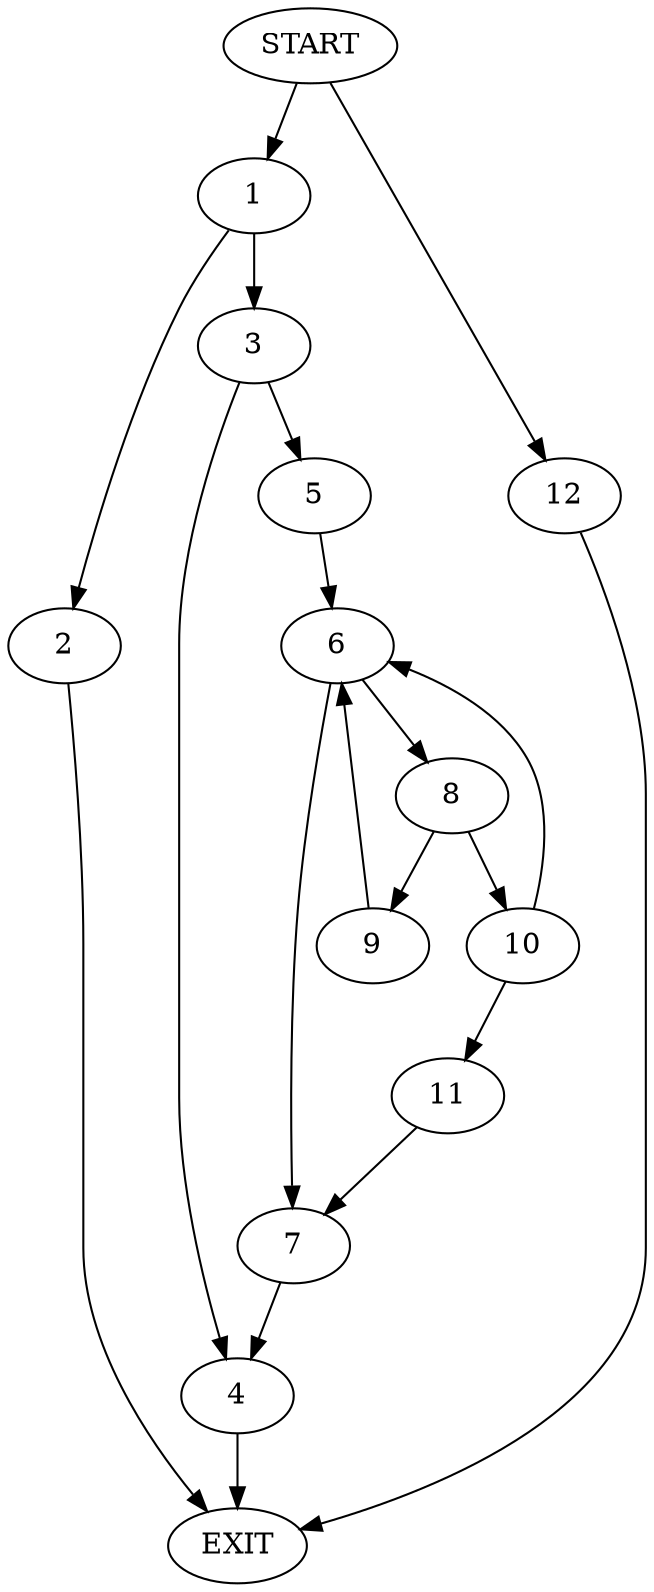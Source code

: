 digraph {
0 [label="START"]
13 [label="EXIT"]
0 -> 1
1 -> 2
1 -> 3
3 -> 4
3 -> 5
2 -> 13
4 -> 13
5 -> 6
6 -> 7
6 -> 8
8 -> 9
8 -> 10
7 -> 4
10 -> 11
10 -> 6
9 -> 6
11 -> 7
0 -> 12
12 -> 13
}
